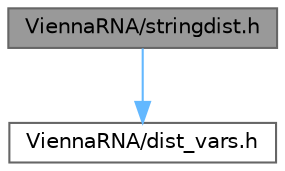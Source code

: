 digraph "ViennaRNA/stringdist.h"
{
 // INTERACTIVE_SVG=YES
 // LATEX_PDF_SIZE
  bgcolor="transparent";
  edge [fontname=Helvetica,fontsize=10,labelfontname=Helvetica,labelfontsize=10];
  node [fontname=Helvetica,fontsize=10,shape=box,height=0.2,width=0.4];
  Node1 [label="ViennaRNA/stringdist.h",height=0.2,width=0.4,color="gray40", fillcolor="grey60", style="filled", fontcolor="black",tooltip="Functions for String Alignment."];
  Node1 -> Node2 [color="steelblue1",style="solid"];
  Node2 [label="ViennaRNA/dist_vars.h",height=0.2,width=0.4,color="grey40", fillcolor="white", style="filled",URL="$dist__vars_8h.html",tooltip="Global variables for Distance-Package."];
}
